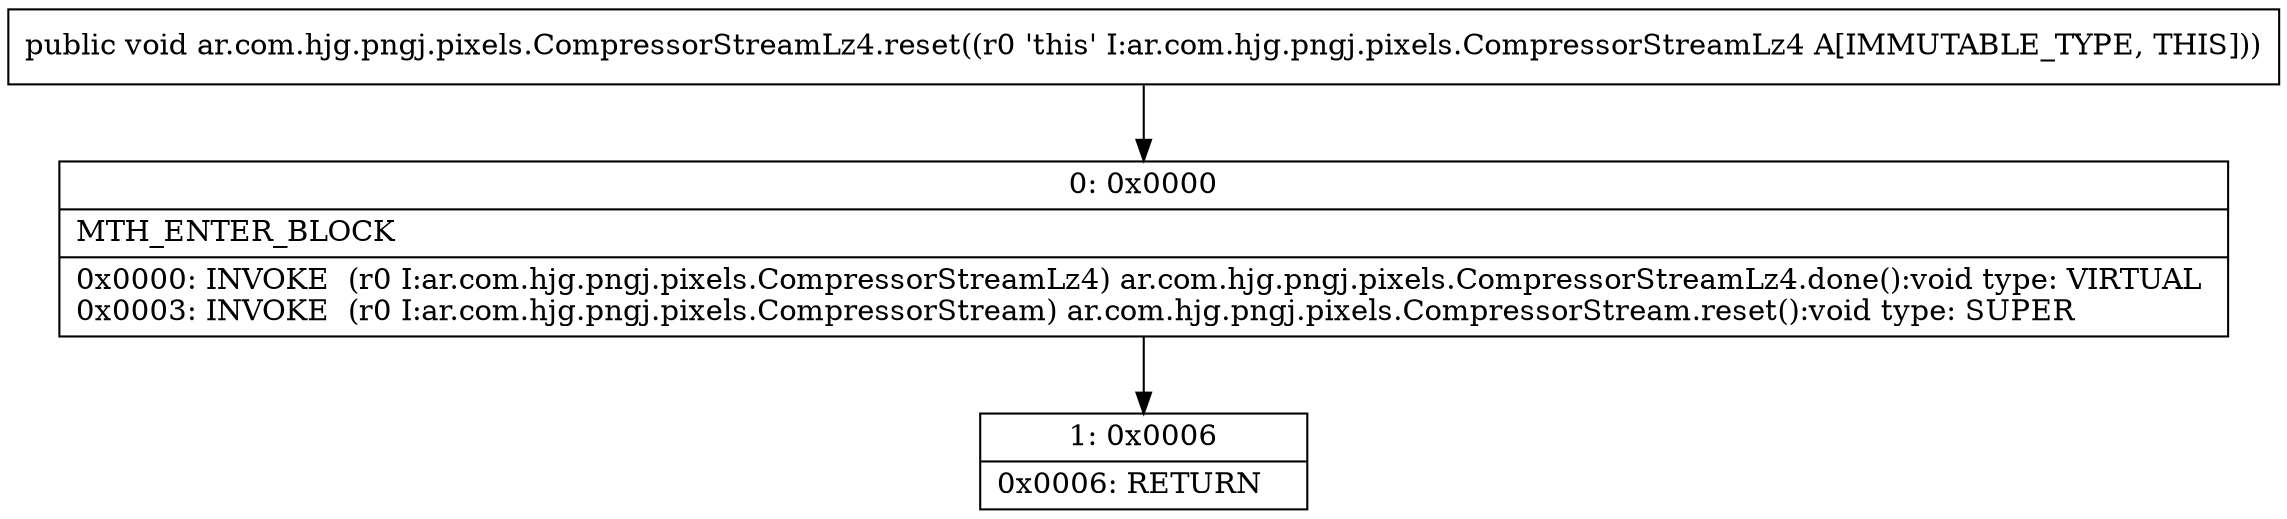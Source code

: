 digraph "CFG forar.com.hjg.pngj.pixels.CompressorStreamLz4.reset()V" {
Node_0 [shape=record,label="{0\:\ 0x0000|MTH_ENTER_BLOCK\l|0x0000: INVOKE  (r0 I:ar.com.hjg.pngj.pixels.CompressorStreamLz4) ar.com.hjg.pngj.pixels.CompressorStreamLz4.done():void type: VIRTUAL \l0x0003: INVOKE  (r0 I:ar.com.hjg.pngj.pixels.CompressorStream) ar.com.hjg.pngj.pixels.CompressorStream.reset():void type: SUPER \l}"];
Node_1 [shape=record,label="{1\:\ 0x0006|0x0006: RETURN   \l}"];
MethodNode[shape=record,label="{public void ar.com.hjg.pngj.pixels.CompressorStreamLz4.reset((r0 'this' I:ar.com.hjg.pngj.pixels.CompressorStreamLz4 A[IMMUTABLE_TYPE, THIS])) }"];
MethodNode -> Node_0;
Node_0 -> Node_1;
}

